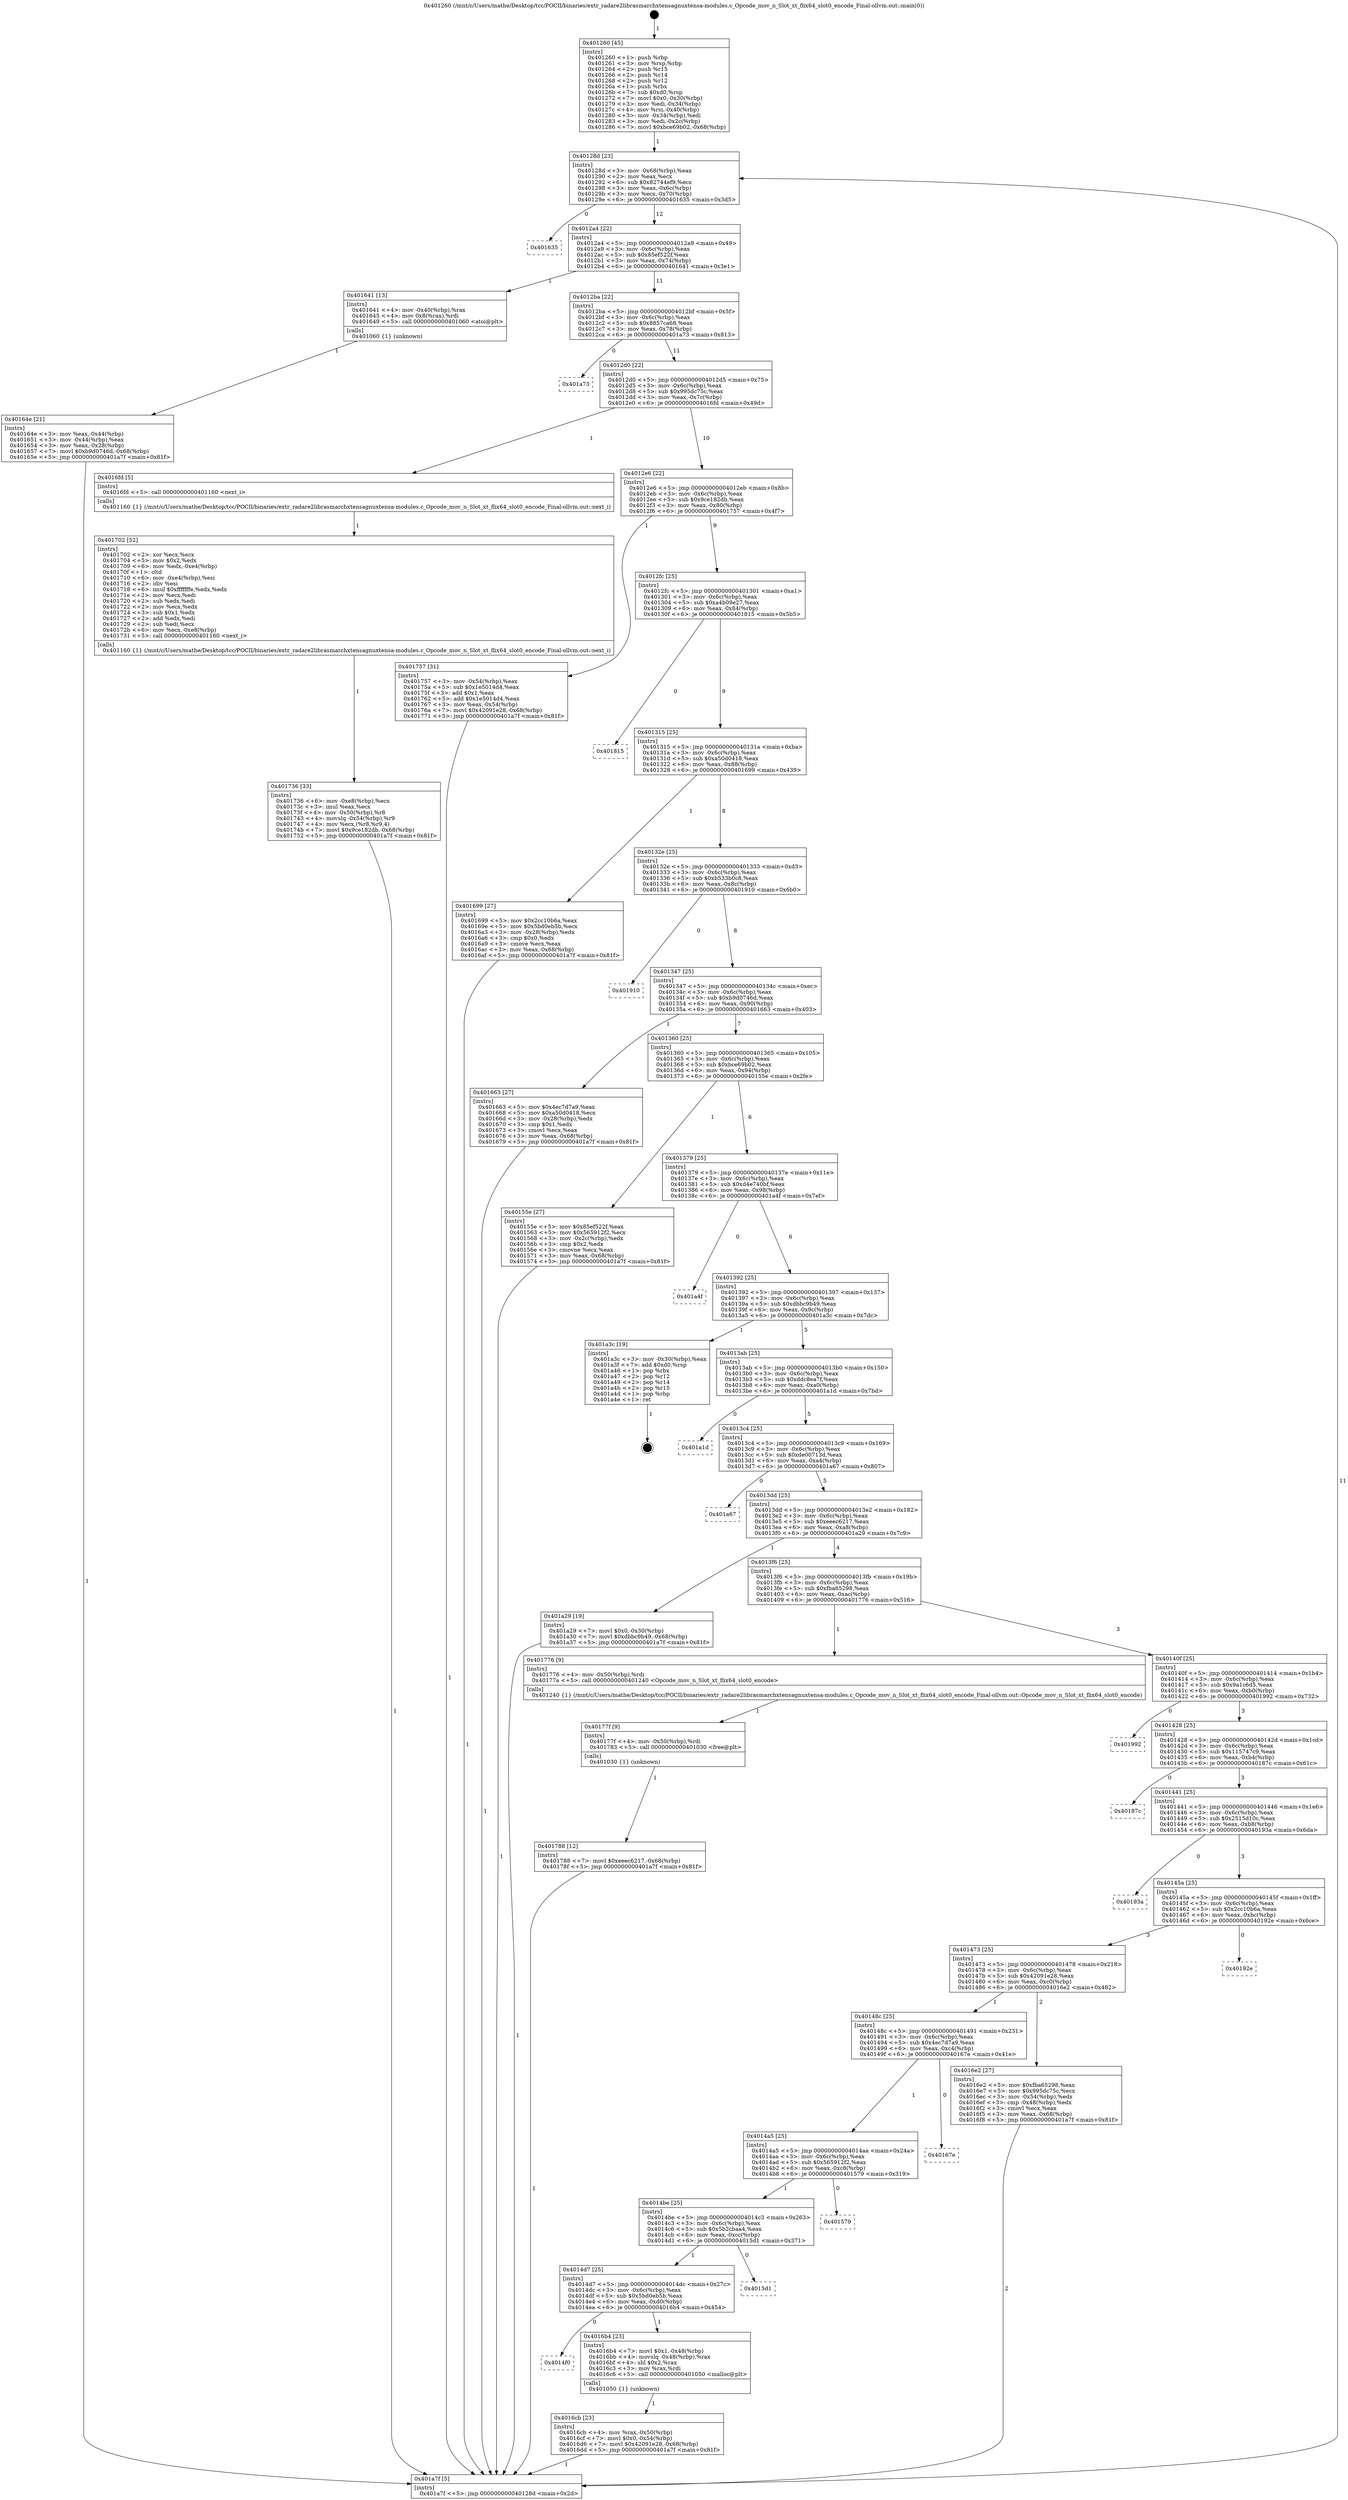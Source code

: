 digraph "0x401260" {
  label = "0x401260 (/mnt/c/Users/mathe/Desktop/tcc/POCII/binaries/extr_radare2librasmarchxtensagnuxtensa-modules.c_Opcode_mov_n_Slot_xt_flix64_slot0_encode_Final-ollvm.out::main(0))"
  labelloc = "t"
  node[shape=record]

  Entry [label="",width=0.3,height=0.3,shape=circle,fillcolor=black,style=filled]
  "0x40128d" [label="{
     0x40128d [23]\l
     | [instrs]\l
     &nbsp;&nbsp;0x40128d \<+3\>: mov -0x68(%rbp),%eax\l
     &nbsp;&nbsp;0x401290 \<+2\>: mov %eax,%ecx\l
     &nbsp;&nbsp;0x401292 \<+6\>: sub $0x82744ef9,%ecx\l
     &nbsp;&nbsp;0x401298 \<+3\>: mov %eax,-0x6c(%rbp)\l
     &nbsp;&nbsp;0x40129b \<+3\>: mov %ecx,-0x70(%rbp)\l
     &nbsp;&nbsp;0x40129e \<+6\>: je 0000000000401635 \<main+0x3d5\>\l
  }"]
  "0x401635" [label="{
     0x401635\l
  }", style=dashed]
  "0x4012a4" [label="{
     0x4012a4 [22]\l
     | [instrs]\l
     &nbsp;&nbsp;0x4012a4 \<+5\>: jmp 00000000004012a9 \<main+0x49\>\l
     &nbsp;&nbsp;0x4012a9 \<+3\>: mov -0x6c(%rbp),%eax\l
     &nbsp;&nbsp;0x4012ac \<+5\>: sub $0x85ef522f,%eax\l
     &nbsp;&nbsp;0x4012b1 \<+3\>: mov %eax,-0x74(%rbp)\l
     &nbsp;&nbsp;0x4012b4 \<+6\>: je 0000000000401641 \<main+0x3e1\>\l
  }"]
  Exit [label="",width=0.3,height=0.3,shape=circle,fillcolor=black,style=filled,peripheries=2]
  "0x401641" [label="{
     0x401641 [13]\l
     | [instrs]\l
     &nbsp;&nbsp;0x401641 \<+4\>: mov -0x40(%rbp),%rax\l
     &nbsp;&nbsp;0x401645 \<+4\>: mov 0x8(%rax),%rdi\l
     &nbsp;&nbsp;0x401649 \<+5\>: call 0000000000401060 \<atoi@plt\>\l
     | [calls]\l
     &nbsp;&nbsp;0x401060 \{1\} (unknown)\l
  }"]
  "0x4012ba" [label="{
     0x4012ba [22]\l
     | [instrs]\l
     &nbsp;&nbsp;0x4012ba \<+5\>: jmp 00000000004012bf \<main+0x5f\>\l
     &nbsp;&nbsp;0x4012bf \<+3\>: mov -0x6c(%rbp),%eax\l
     &nbsp;&nbsp;0x4012c2 \<+5\>: sub $0x8857ca68,%eax\l
     &nbsp;&nbsp;0x4012c7 \<+3\>: mov %eax,-0x78(%rbp)\l
     &nbsp;&nbsp;0x4012ca \<+6\>: je 0000000000401a73 \<main+0x813\>\l
  }"]
  "0x401788" [label="{
     0x401788 [12]\l
     | [instrs]\l
     &nbsp;&nbsp;0x401788 \<+7\>: movl $0xeeec6217,-0x68(%rbp)\l
     &nbsp;&nbsp;0x40178f \<+5\>: jmp 0000000000401a7f \<main+0x81f\>\l
  }"]
  "0x401a73" [label="{
     0x401a73\l
  }", style=dashed]
  "0x4012d0" [label="{
     0x4012d0 [22]\l
     | [instrs]\l
     &nbsp;&nbsp;0x4012d0 \<+5\>: jmp 00000000004012d5 \<main+0x75\>\l
     &nbsp;&nbsp;0x4012d5 \<+3\>: mov -0x6c(%rbp),%eax\l
     &nbsp;&nbsp;0x4012d8 \<+5\>: sub $0x995dc75c,%eax\l
     &nbsp;&nbsp;0x4012dd \<+3\>: mov %eax,-0x7c(%rbp)\l
     &nbsp;&nbsp;0x4012e0 \<+6\>: je 00000000004016fd \<main+0x49d\>\l
  }"]
  "0x40177f" [label="{
     0x40177f [9]\l
     | [instrs]\l
     &nbsp;&nbsp;0x40177f \<+4\>: mov -0x50(%rbp),%rdi\l
     &nbsp;&nbsp;0x401783 \<+5\>: call 0000000000401030 \<free@plt\>\l
     | [calls]\l
     &nbsp;&nbsp;0x401030 \{1\} (unknown)\l
  }"]
  "0x4016fd" [label="{
     0x4016fd [5]\l
     | [instrs]\l
     &nbsp;&nbsp;0x4016fd \<+5\>: call 0000000000401160 \<next_i\>\l
     | [calls]\l
     &nbsp;&nbsp;0x401160 \{1\} (/mnt/c/Users/mathe/Desktop/tcc/POCII/binaries/extr_radare2librasmarchxtensagnuxtensa-modules.c_Opcode_mov_n_Slot_xt_flix64_slot0_encode_Final-ollvm.out::next_i)\l
  }"]
  "0x4012e6" [label="{
     0x4012e6 [22]\l
     | [instrs]\l
     &nbsp;&nbsp;0x4012e6 \<+5\>: jmp 00000000004012eb \<main+0x8b\>\l
     &nbsp;&nbsp;0x4012eb \<+3\>: mov -0x6c(%rbp),%eax\l
     &nbsp;&nbsp;0x4012ee \<+5\>: sub $0x9ce182db,%eax\l
     &nbsp;&nbsp;0x4012f3 \<+3\>: mov %eax,-0x80(%rbp)\l
     &nbsp;&nbsp;0x4012f6 \<+6\>: je 0000000000401757 \<main+0x4f7\>\l
  }"]
  "0x401736" [label="{
     0x401736 [33]\l
     | [instrs]\l
     &nbsp;&nbsp;0x401736 \<+6\>: mov -0xe8(%rbp),%ecx\l
     &nbsp;&nbsp;0x40173c \<+3\>: imul %eax,%ecx\l
     &nbsp;&nbsp;0x40173f \<+4\>: mov -0x50(%rbp),%r8\l
     &nbsp;&nbsp;0x401743 \<+4\>: movslq -0x54(%rbp),%r9\l
     &nbsp;&nbsp;0x401747 \<+4\>: mov %ecx,(%r8,%r9,4)\l
     &nbsp;&nbsp;0x40174b \<+7\>: movl $0x9ce182db,-0x68(%rbp)\l
     &nbsp;&nbsp;0x401752 \<+5\>: jmp 0000000000401a7f \<main+0x81f\>\l
  }"]
  "0x401757" [label="{
     0x401757 [31]\l
     | [instrs]\l
     &nbsp;&nbsp;0x401757 \<+3\>: mov -0x54(%rbp),%eax\l
     &nbsp;&nbsp;0x40175a \<+5\>: sub $0x1e5014d4,%eax\l
     &nbsp;&nbsp;0x40175f \<+3\>: add $0x1,%eax\l
     &nbsp;&nbsp;0x401762 \<+5\>: add $0x1e5014d4,%eax\l
     &nbsp;&nbsp;0x401767 \<+3\>: mov %eax,-0x54(%rbp)\l
     &nbsp;&nbsp;0x40176a \<+7\>: movl $0x42091e28,-0x68(%rbp)\l
     &nbsp;&nbsp;0x401771 \<+5\>: jmp 0000000000401a7f \<main+0x81f\>\l
  }"]
  "0x4012fc" [label="{
     0x4012fc [25]\l
     | [instrs]\l
     &nbsp;&nbsp;0x4012fc \<+5\>: jmp 0000000000401301 \<main+0xa1\>\l
     &nbsp;&nbsp;0x401301 \<+3\>: mov -0x6c(%rbp),%eax\l
     &nbsp;&nbsp;0x401304 \<+5\>: sub $0xa4b09e27,%eax\l
     &nbsp;&nbsp;0x401309 \<+6\>: mov %eax,-0x84(%rbp)\l
     &nbsp;&nbsp;0x40130f \<+6\>: je 0000000000401815 \<main+0x5b5\>\l
  }"]
  "0x401702" [label="{
     0x401702 [52]\l
     | [instrs]\l
     &nbsp;&nbsp;0x401702 \<+2\>: xor %ecx,%ecx\l
     &nbsp;&nbsp;0x401704 \<+5\>: mov $0x2,%edx\l
     &nbsp;&nbsp;0x401709 \<+6\>: mov %edx,-0xe4(%rbp)\l
     &nbsp;&nbsp;0x40170f \<+1\>: cltd\l
     &nbsp;&nbsp;0x401710 \<+6\>: mov -0xe4(%rbp),%esi\l
     &nbsp;&nbsp;0x401716 \<+2\>: idiv %esi\l
     &nbsp;&nbsp;0x401718 \<+6\>: imul $0xfffffffe,%edx,%edx\l
     &nbsp;&nbsp;0x40171e \<+2\>: mov %ecx,%edi\l
     &nbsp;&nbsp;0x401720 \<+2\>: sub %edx,%edi\l
     &nbsp;&nbsp;0x401722 \<+2\>: mov %ecx,%edx\l
     &nbsp;&nbsp;0x401724 \<+3\>: sub $0x1,%edx\l
     &nbsp;&nbsp;0x401727 \<+2\>: add %edx,%edi\l
     &nbsp;&nbsp;0x401729 \<+2\>: sub %edi,%ecx\l
     &nbsp;&nbsp;0x40172b \<+6\>: mov %ecx,-0xe8(%rbp)\l
     &nbsp;&nbsp;0x401731 \<+5\>: call 0000000000401160 \<next_i\>\l
     | [calls]\l
     &nbsp;&nbsp;0x401160 \{1\} (/mnt/c/Users/mathe/Desktop/tcc/POCII/binaries/extr_radare2librasmarchxtensagnuxtensa-modules.c_Opcode_mov_n_Slot_xt_flix64_slot0_encode_Final-ollvm.out::next_i)\l
  }"]
  "0x401815" [label="{
     0x401815\l
  }", style=dashed]
  "0x401315" [label="{
     0x401315 [25]\l
     | [instrs]\l
     &nbsp;&nbsp;0x401315 \<+5\>: jmp 000000000040131a \<main+0xba\>\l
     &nbsp;&nbsp;0x40131a \<+3\>: mov -0x6c(%rbp),%eax\l
     &nbsp;&nbsp;0x40131d \<+5\>: sub $0xa50d0418,%eax\l
     &nbsp;&nbsp;0x401322 \<+6\>: mov %eax,-0x88(%rbp)\l
     &nbsp;&nbsp;0x401328 \<+6\>: je 0000000000401699 \<main+0x439\>\l
  }"]
  "0x4016cb" [label="{
     0x4016cb [23]\l
     | [instrs]\l
     &nbsp;&nbsp;0x4016cb \<+4\>: mov %rax,-0x50(%rbp)\l
     &nbsp;&nbsp;0x4016cf \<+7\>: movl $0x0,-0x54(%rbp)\l
     &nbsp;&nbsp;0x4016d6 \<+7\>: movl $0x42091e28,-0x68(%rbp)\l
     &nbsp;&nbsp;0x4016dd \<+5\>: jmp 0000000000401a7f \<main+0x81f\>\l
  }"]
  "0x401699" [label="{
     0x401699 [27]\l
     | [instrs]\l
     &nbsp;&nbsp;0x401699 \<+5\>: mov $0x2cc10b6a,%eax\l
     &nbsp;&nbsp;0x40169e \<+5\>: mov $0x5bd0eb5b,%ecx\l
     &nbsp;&nbsp;0x4016a3 \<+3\>: mov -0x28(%rbp),%edx\l
     &nbsp;&nbsp;0x4016a6 \<+3\>: cmp $0x0,%edx\l
     &nbsp;&nbsp;0x4016a9 \<+3\>: cmove %ecx,%eax\l
     &nbsp;&nbsp;0x4016ac \<+3\>: mov %eax,-0x68(%rbp)\l
     &nbsp;&nbsp;0x4016af \<+5\>: jmp 0000000000401a7f \<main+0x81f\>\l
  }"]
  "0x40132e" [label="{
     0x40132e [25]\l
     | [instrs]\l
     &nbsp;&nbsp;0x40132e \<+5\>: jmp 0000000000401333 \<main+0xd3\>\l
     &nbsp;&nbsp;0x401333 \<+3\>: mov -0x6c(%rbp),%eax\l
     &nbsp;&nbsp;0x401336 \<+5\>: sub $0xb533b0c8,%eax\l
     &nbsp;&nbsp;0x40133b \<+6\>: mov %eax,-0x8c(%rbp)\l
     &nbsp;&nbsp;0x401341 \<+6\>: je 0000000000401910 \<main+0x6b0\>\l
  }"]
  "0x4014f0" [label="{
     0x4014f0\l
  }", style=dashed]
  "0x401910" [label="{
     0x401910\l
  }", style=dashed]
  "0x401347" [label="{
     0x401347 [25]\l
     | [instrs]\l
     &nbsp;&nbsp;0x401347 \<+5\>: jmp 000000000040134c \<main+0xec\>\l
     &nbsp;&nbsp;0x40134c \<+3\>: mov -0x6c(%rbp),%eax\l
     &nbsp;&nbsp;0x40134f \<+5\>: sub $0xb9d0746d,%eax\l
     &nbsp;&nbsp;0x401354 \<+6\>: mov %eax,-0x90(%rbp)\l
     &nbsp;&nbsp;0x40135a \<+6\>: je 0000000000401663 \<main+0x403\>\l
  }"]
  "0x4016b4" [label="{
     0x4016b4 [23]\l
     | [instrs]\l
     &nbsp;&nbsp;0x4016b4 \<+7\>: movl $0x1,-0x48(%rbp)\l
     &nbsp;&nbsp;0x4016bb \<+4\>: movslq -0x48(%rbp),%rax\l
     &nbsp;&nbsp;0x4016bf \<+4\>: shl $0x2,%rax\l
     &nbsp;&nbsp;0x4016c3 \<+3\>: mov %rax,%rdi\l
     &nbsp;&nbsp;0x4016c6 \<+5\>: call 0000000000401050 \<malloc@plt\>\l
     | [calls]\l
     &nbsp;&nbsp;0x401050 \{1\} (unknown)\l
  }"]
  "0x401663" [label="{
     0x401663 [27]\l
     | [instrs]\l
     &nbsp;&nbsp;0x401663 \<+5\>: mov $0x4ec7d7a9,%eax\l
     &nbsp;&nbsp;0x401668 \<+5\>: mov $0xa50d0418,%ecx\l
     &nbsp;&nbsp;0x40166d \<+3\>: mov -0x28(%rbp),%edx\l
     &nbsp;&nbsp;0x401670 \<+3\>: cmp $0x1,%edx\l
     &nbsp;&nbsp;0x401673 \<+3\>: cmovl %ecx,%eax\l
     &nbsp;&nbsp;0x401676 \<+3\>: mov %eax,-0x68(%rbp)\l
     &nbsp;&nbsp;0x401679 \<+5\>: jmp 0000000000401a7f \<main+0x81f\>\l
  }"]
  "0x401360" [label="{
     0x401360 [25]\l
     | [instrs]\l
     &nbsp;&nbsp;0x401360 \<+5\>: jmp 0000000000401365 \<main+0x105\>\l
     &nbsp;&nbsp;0x401365 \<+3\>: mov -0x6c(%rbp),%eax\l
     &nbsp;&nbsp;0x401368 \<+5\>: sub $0xbce69b02,%eax\l
     &nbsp;&nbsp;0x40136d \<+6\>: mov %eax,-0x94(%rbp)\l
     &nbsp;&nbsp;0x401373 \<+6\>: je 000000000040155e \<main+0x2fe\>\l
  }"]
  "0x4014d7" [label="{
     0x4014d7 [25]\l
     | [instrs]\l
     &nbsp;&nbsp;0x4014d7 \<+5\>: jmp 00000000004014dc \<main+0x27c\>\l
     &nbsp;&nbsp;0x4014dc \<+3\>: mov -0x6c(%rbp),%eax\l
     &nbsp;&nbsp;0x4014df \<+5\>: sub $0x5bd0eb5b,%eax\l
     &nbsp;&nbsp;0x4014e4 \<+6\>: mov %eax,-0xd0(%rbp)\l
     &nbsp;&nbsp;0x4014ea \<+6\>: je 00000000004016b4 \<main+0x454\>\l
  }"]
  "0x40155e" [label="{
     0x40155e [27]\l
     | [instrs]\l
     &nbsp;&nbsp;0x40155e \<+5\>: mov $0x85ef522f,%eax\l
     &nbsp;&nbsp;0x401563 \<+5\>: mov $0x565912f2,%ecx\l
     &nbsp;&nbsp;0x401568 \<+3\>: mov -0x2c(%rbp),%edx\l
     &nbsp;&nbsp;0x40156b \<+3\>: cmp $0x2,%edx\l
     &nbsp;&nbsp;0x40156e \<+3\>: cmovne %ecx,%eax\l
     &nbsp;&nbsp;0x401571 \<+3\>: mov %eax,-0x68(%rbp)\l
     &nbsp;&nbsp;0x401574 \<+5\>: jmp 0000000000401a7f \<main+0x81f\>\l
  }"]
  "0x401379" [label="{
     0x401379 [25]\l
     | [instrs]\l
     &nbsp;&nbsp;0x401379 \<+5\>: jmp 000000000040137e \<main+0x11e\>\l
     &nbsp;&nbsp;0x40137e \<+3\>: mov -0x6c(%rbp),%eax\l
     &nbsp;&nbsp;0x401381 \<+5\>: sub $0xd4e740bf,%eax\l
     &nbsp;&nbsp;0x401386 \<+6\>: mov %eax,-0x98(%rbp)\l
     &nbsp;&nbsp;0x40138c \<+6\>: je 0000000000401a4f \<main+0x7ef\>\l
  }"]
  "0x401a7f" [label="{
     0x401a7f [5]\l
     | [instrs]\l
     &nbsp;&nbsp;0x401a7f \<+5\>: jmp 000000000040128d \<main+0x2d\>\l
  }"]
  "0x401260" [label="{
     0x401260 [45]\l
     | [instrs]\l
     &nbsp;&nbsp;0x401260 \<+1\>: push %rbp\l
     &nbsp;&nbsp;0x401261 \<+3\>: mov %rsp,%rbp\l
     &nbsp;&nbsp;0x401264 \<+2\>: push %r15\l
     &nbsp;&nbsp;0x401266 \<+2\>: push %r14\l
     &nbsp;&nbsp;0x401268 \<+2\>: push %r12\l
     &nbsp;&nbsp;0x40126a \<+1\>: push %rbx\l
     &nbsp;&nbsp;0x40126b \<+7\>: sub $0xd0,%rsp\l
     &nbsp;&nbsp;0x401272 \<+7\>: movl $0x0,-0x30(%rbp)\l
     &nbsp;&nbsp;0x401279 \<+3\>: mov %edi,-0x34(%rbp)\l
     &nbsp;&nbsp;0x40127c \<+4\>: mov %rsi,-0x40(%rbp)\l
     &nbsp;&nbsp;0x401280 \<+3\>: mov -0x34(%rbp),%edi\l
     &nbsp;&nbsp;0x401283 \<+3\>: mov %edi,-0x2c(%rbp)\l
     &nbsp;&nbsp;0x401286 \<+7\>: movl $0xbce69b02,-0x68(%rbp)\l
  }"]
  "0x40164e" [label="{
     0x40164e [21]\l
     | [instrs]\l
     &nbsp;&nbsp;0x40164e \<+3\>: mov %eax,-0x44(%rbp)\l
     &nbsp;&nbsp;0x401651 \<+3\>: mov -0x44(%rbp),%eax\l
     &nbsp;&nbsp;0x401654 \<+3\>: mov %eax,-0x28(%rbp)\l
     &nbsp;&nbsp;0x401657 \<+7\>: movl $0xb9d0746d,-0x68(%rbp)\l
     &nbsp;&nbsp;0x40165e \<+5\>: jmp 0000000000401a7f \<main+0x81f\>\l
  }"]
  "0x4015d1" [label="{
     0x4015d1\l
  }", style=dashed]
  "0x401a4f" [label="{
     0x401a4f\l
  }", style=dashed]
  "0x401392" [label="{
     0x401392 [25]\l
     | [instrs]\l
     &nbsp;&nbsp;0x401392 \<+5\>: jmp 0000000000401397 \<main+0x137\>\l
     &nbsp;&nbsp;0x401397 \<+3\>: mov -0x6c(%rbp),%eax\l
     &nbsp;&nbsp;0x40139a \<+5\>: sub $0xdbbc9b49,%eax\l
     &nbsp;&nbsp;0x40139f \<+6\>: mov %eax,-0x9c(%rbp)\l
     &nbsp;&nbsp;0x4013a5 \<+6\>: je 0000000000401a3c \<main+0x7dc\>\l
  }"]
  "0x4014be" [label="{
     0x4014be [25]\l
     | [instrs]\l
     &nbsp;&nbsp;0x4014be \<+5\>: jmp 00000000004014c3 \<main+0x263\>\l
     &nbsp;&nbsp;0x4014c3 \<+3\>: mov -0x6c(%rbp),%eax\l
     &nbsp;&nbsp;0x4014c6 \<+5\>: sub $0x5b2cbaa4,%eax\l
     &nbsp;&nbsp;0x4014cb \<+6\>: mov %eax,-0xcc(%rbp)\l
     &nbsp;&nbsp;0x4014d1 \<+6\>: je 00000000004015d1 \<main+0x371\>\l
  }"]
  "0x401a3c" [label="{
     0x401a3c [19]\l
     | [instrs]\l
     &nbsp;&nbsp;0x401a3c \<+3\>: mov -0x30(%rbp),%eax\l
     &nbsp;&nbsp;0x401a3f \<+7\>: add $0xd0,%rsp\l
     &nbsp;&nbsp;0x401a46 \<+1\>: pop %rbx\l
     &nbsp;&nbsp;0x401a47 \<+2\>: pop %r12\l
     &nbsp;&nbsp;0x401a49 \<+2\>: pop %r14\l
     &nbsp;&nbsp;0x401a4b \<+2\>: pop %r15\l
     &nbsp;&nbsp;0x401a4d \<+1\>: pop %rbp\l
     &nbsp;&nbsp;0x401a4e \<+1\>: ret\l
  }"]
  "0x4013ab" [label="{
     0x4013ab [25]\l
     | [instrs]\l
     &nbsp;&nbsp;0x4013ab \<+5\>: jmp 00000000004013b0 \<main+0x150\>\l
     &nbsp;&nbsp;0x4013b0 \<+3\>: mov -0x6c(%rbp),%eax\l
     &nbsp;&nbsp;0x4013b3 \<+5\>: sub $0xddc8ea7f,%eax\l
     &nbsp;&nbsp;0x4013b8 \<+6\>: mov %eax,-0xa0(%rbp)\l
     &nbsp;&nbsp;0x4013be \<+6\>: je 0000000000401a1d \<main+0x7bd\>\l
  }"]
  "0x401579" [label="{
     0x401579\l
  }", style=dashed]
  "0x401a1d" [label="{
     0x401a1d\l
  }", style=dashed]
  "0x4013c4" [label="{
     0x4013c4 [25]\l
     | [instrs]\l
     &nbsp;&nbsp;0x4013c4 \<+5\>: jmp 00000000004013c9 \<main+0x169\>\l
     &nbsp;&nbsp;0x4013c9 \<+3\>: mov -0x6c(%rbp),%eax\l
     &nbsp;&nbsp;0x4013cc \<+5\>: sub $0xde00713d,%eax\l
     &nbsp;&nbsp;0x4013d1 \<+6\>: mov %eax,-0xa4(%rbp)\l
     &nbsp;&nbsp;0x4013d7 \<+6\>: je 0000000000401a67 \<main+0x807\>\l
  }"]
  "0x4014a5" [label="{
     0x4014a5 [25]\l
     | [instrs]\l
     &nbsp;&nbsp;0x4014a5 \<+5\>: jmp 00000000004014aa \<main+0x24a\>\l
     &nbsp;&nbsp;0x4014aa \<+3\>: mov -0x6c(%rbp),%eax\l
     &nbsp;&nbsp;0x4014ad \<+5\>: sub $0x565912f2,%eax\l
     &nbsp;&nbsp;0x4014b2 \<+6\>: mov %eax,-0xc8(%rbp)\l
     &nbsp;&nbsp;0x4014b8 \<+6\>: je 0000000000401579 \<main+0x319\>\l
  }"]
  "0x401a67" [label="{
     0x401a67\l
  }", style=dashed]
  "0x4013dd" [label="{
     0x4013dd [25]\l
     | [instrs]\l
     &nbsp;&nbsp;0x4013dd \<+5\>: jmp 00000000004013e2 \<main+0x182\>\l
     &nbsp;&nbsp;0x4013e2 \<+3\>: mov -0x6c(%rbp),%eax\l
     &nbsp;&nbsp;0x4013e5 \<+5\>: sub $0xeeec6217,%eax\l
     &nbsp;&nbsp;0x4013ea \<+6\>: mov %eax,-0xa8(%rbp)\l
     &nbsp;&nbsp;0x4013f0 \<+6\>: je 0000000000401a29 \<main+0x7c9\>\l
  }"]
  "0x40167e" [label="{
     0x40167e\l
  }", style=dashed]
  "0x401a29" [label="{
     0x401a29 [19]\l
     | [instrs]\l
     &nbsp;&nbsp;0x401a29 \<+7\>: movl $0x0,-0x30(%rbp)\l
     &nbsp;&nbsp;0x401a30 \<+7\>: movl $0xdbbc9b49,-0x68(%rbp)\l
     &nbsp;&nbsp;0x401a37 \<+5\>: jmp 0000000000401a7f \<main+0x81f\>\l
  }"]
  "0x4013f6" [label="{
     0x4013f6 [25]\l
     | [instrs]\l
     &nbsp;&nbsp;0x4013f6 \<+5\>: jmp 00000000004013fb \<main+0x19b\>\l
     &nbsp;&nbsp;0x4013fb \<+3\>: mov -0x6c(%rbp),%eax\l
     &nbsp;&nbsp;0x4013fe \<+5\>: sub $0xfba65298,%eax\l
     &nbsp;&nbsp;0x401403 \<+6\>: mov %eax,-0xac(%rbp)\l
     &nbsp;&nbsp;0x401409 \<+6\>: je 0000000000401776 \<main+0x516\>\l
  }"]
  "0x40148c" [label="{
     0x40148c [25]\l
     | [instrs]\l
     &nbsp;&nbsp;0x40148c \<+5\>: jmp 0000000000401491 \<main+0x231\>\l
     &nbsp;&nbsp;0x401491 \<+3\>: mov -0x6c(%rbp),%eax\l
     &nbsp;&nbsp;0x401494 \<+5\>: sub $0x4ec7d7a9,%eax\l
     &nbsp;&nbsp;0x401499 \<+6\>: mov %eax,-0xc4(%rbp)\l
     &nbsp;&nbsp;0x40149f \<+6\>: je 000000000040167e \<main+0x41e\>\l
  }"]
  "0x401776" [label="{
     0x401776 [9]\l
     | [instrs]\l
     &nbsp;&nbsp;0x401776 \<+4\>: mov -0x50(%rbp),%rdi\l
     &nbsp;&nbsp;0x40177a \<+5\>: call 0000000000401240 \<Opcode_mov_n_Slot_xt_flix64_slot0_encode\>\l
     | [calls]\l
     &nbsp;&nbsp;0x401240 \{1\} (/mnt/c/Users/mathe/Desktop/tcc/POCII/binaries/extr_radare2librasmarchxtensagnuxtensa-modules.c_Opcode_mov_n_Slot_xt_flix64_slot0_encode_Final-ollvm.out::Opcode_mov_n_Slot_xt_flix64_slot0_encode)\l
  }"]
  "0x40140f" [label="{
     0x40140f [25]\l
     | [instrs]\l
     &nbsp;&nbsp;0x40140f \<+5\>: jmp 0000000000401414 \<main+0x1b4\>\l
     &nbsp;&nbsp;0x401414 \<+3\>: mov -0x6c(%rbp),%eax\l
     &nbsp;&nbsp;0x401417 \<+5\>: sub $0x9a1c6d5,%eax\l
     &nbsp;&nbsp;0x40141c \<+6\>: mov %eax,-0xb0(%rbp)\l
     &nbsp;&nbsp;0x401422 \<+6\>: je 0000000000401992 \<main+0x732\>\l
  }"]
  "0x4016e2" [label="{
     0x4016e2 [27]\l
     | [instrs]\l
     &nbsp;&nbsp;0x4016e2 \<+5\>: mov $0xfba65298,%eax\l
     &nbsp;&nbsp;0x4016e7 \<+5\>: mov $0x995dc75c,%ecx\l
     &nbsp;&nbsp;0x4016ec \<+3\>: mov -0x54(%rbp),%edx\l
     &nbsp;&nbsp;0x4016ef \<+3\>: cmp -0x48(%rbp),%edx\l
     &nbsp;&nbsp;0x4016f2 \<+3\>: cmovl %ecx,%eax\l
     &nbsp;&nbsp;0x4016f5 \<+3\>: mov %eax,-0x68(%rbp)\l
     &nbsp;&nbsp;0x4016f8 \<+5\>: jmp 0000000000401a7f \<main+0x81f\>\l
  }"]
  "0x401992" [label="{
     0x401992\l
  }", style=dashed]
  "0x401428" [label="{
     0x401428 [25]\l
     | [instrs]\l
     &nbsp;&nbsp;0x401428 \<+5\>: jmp 000000000040142d \<main+0x1cd\>\l
     &nbsp;&nbsp;0x40142d \<+3\>: mov -0x6c(%rbp),%eax\l
     &nbsp;&nbsp;0x401430 \<+5\>: sub $0x115747c9,%eax\l
     &nbsp;&nbsp;0x401435 \<+6\>: mov %eax,-0xb4(%rbp)\l
     &nbsp;&nbsp;0x40143b \<+6\>: je 000000000040187c \<main+0x61c\>\l
  }"]
  "0x401473" [label="{
     0x401473 [25]\l
     | [instrs]\l
     &nbsp;&nbsp;0x401473 \<+5\>: jmp 0000000000401478 \<main+0x218\>\l
     &nbsp;&nbsp;0x401478 \<+3\>: mov -0x6c(%rbp),%eax\l
     &nbsp;&nbsp;0x40147b \<+5\>: sub $0x42091e28,%eax\l
     &nbsp;&nbsp;0x401480 \<+6\>: mov %eax,-0xc0(%rbp)\l
     &nbsp;&nbsp;0x401486 \<+6\>: je 00000000004016e2 \<main+0x482\>\l
  }"]
  "0x40187c" [label="{
     0x40187c\l
  }", style=dashed]
  "0x401441" [label="{
     0x401441 [25]\l
     | [instrs]\l
     &nbsp;&nbsp;0x401441 \<+5\>: jmp 0000000000401446 \<main+0x1e6\>\l
     &nbsp;&nbsp;0x401446 \<+3\>: mov -0x6c(%rbp),%eax\l
     &nbsp;&nbsp;0x401449 \<+5\>: sub $0x2515d10c,%eax\l
     &nbsp;&nbsp;0x40144e \<+6\>: mov %eax,-0xb8(%rbp)\l
     &nbsp;&nbsp;0x401454 \<+6\>: je 000000000040193a \<main+0x6da\>\l
  }"]
  "0x40192e" [label="{
     0x40192e\l
  }", style=dashed]
  "0x40193a" [label="{
     0x40193a\l
  }", style=dashed]
  "0x40145a" [label="{
     0x40145a [25]\l
     | [instrs]\l
     &nbsp;&nbsp;0x40145a \<+5\>: jmp 000000000040145f \<main+0x1ff\>\l
     &nbsp;&nbsp;0x40145f \<+3\>: mov -0x6c(%rbp),%eax\l
     &nbsp;&nbsp;0x401462 \<+5\>: sub $0x2cc10b6a,%eax\l
     &nbsp;&nbsp;0x401467 \<+6\>: mov %eax,-0xbc(%rbp)\l
     &nbsp;&nbsp;0x40146d \<+6\>: je 000000000040192e \<main+0x6ce\>\l
  }"]
  Entry -> "0x401260" [label=" 1"]
  "0x40128d" -> "0x401635" [label=" 0"]
  "0x40128d" -> "0x4012a4" [label=" 12"]
  "0x401a3c" -> Exit [label=" 1"]
  "0x4012a4" -> "0x401641" [label=" 1"]
  "0x4012a4" -> "0x4012ba" [label=" 11"]
  "0x401a29" -> "0x401a7f" [label=" 1"]
  "0x4012ba" -> "0x401a73" [label=" 0"]
  "0x4012ba" -> "0x4012d0" [label=" 11"]
  "0x401788" -> "0x401a7f" [label=" 1"]
  "0x4012d0" -> "0x4016fd" [label=" 1"]
  "0x4012d0" -> "0x4012e6" [label=" 10"]
  "0x40177f" -> "0x401788" [label=" 1"]
  "0x4012e6" -> "0x401757" [label=" 1"]
  "0x4012e6" -> "0x4012fc" [label=" 9"]
  "0x401776" -> "0x40177f" [label=" 1"]
  "0x4012fc" -> "0x401815" [label=" 0"]
  "0x4012fc" -> "0x401315" [label=" 9"]
  "0x401757" -> "0x401a7f" [label=" 1"]
  "0x401315" -> "0x401699" [label=" 1"]
  "0x401315" -> "0x40132e" [label=" 8"]
  "0x401736" -> "0x401a7f" [label=" 1"]
  "0x40132e" -> "0x401910" [label=" 0"]
  "0x40132e" -> "0x401347" [label=" 8"]
  "0x401702" -> "0x401736" [label=" 1"]
  "0x401347" -> "0x401663" [label=" 1"]
  "0x401347" -> "0x401360" [label=" 7"]
  "0x4016fd" -> "0x401702" [label=" 1"]
  "0x401360" -> "0x40155e" [label=" 1"]
  "0x401360" -> "0x401379" [label=" 6"]
  "0x40155e" -> "0x401a7f" [label=" 1"]
  "0x401260" -> "0x40128d" [label=" 1"]
  "0x401a7f" -> "0x40128d" [label=" 11"]
  "0x401641" -> "0x40164e" [label=" 1"]
  "0x40164e" -> "0x401a7f" [label=" 1"]
  "0x401663" -> "0x401a7f" [label=" 1"]
  "0x401699" -> "0x401a7f" [label=" 1"]
  "0x4016cb" -> "0x401a7f" [label=" 1"]
  "0x401379" -> "0x401a4f" [label=" 0"]
  "0x401379" -> "0x401392" [label=" 6"]
  "0x4016b4" -> "0x4016cb" [label=" 1"]
  "0x401392" -> "0x401a3c" [label=" 1"]
  "0x401392" -> "0x4013ab" [label=" 5"]
  "0x4014d7" -> "0x4016b4" [label=" 1"]
  "0x4013ab" -> "0x401a1d" [label=" 0"]
  "0x4013ab" -> "0x4013c4" [label=" 5"]
  "0x4016e2" -> "0x401a7f" [label=" 2"]
  "0x4013c4" -> "0x401a67" [label=" 0"]
  "0x4013c4" -> "0x4013dd" [label=" 5"]
  "0x4014be" -> "0x4015d1" [label=" 0"]
  "0x4013dd" -> "0x401a29" [label=" 1"]
  "0x4013dd" -> "0x4013f6" [label=" 4"]
  "0x4014d7" -> "0x4014f0" [label=" 0"]
  "0x4013f6" -> "0x401776" [label=" 1"]
  "0x4013f6" -> "0x40140f" [label=" 3"]
  "0x4014a5" -> "0x401579" [label=" 0"]
  "0x40140f" -> "0x401992" [label=" 0"]
  "0x40140f" -> "0x401428" [label=" 3"]
  "0x4014be" -> "0x4014d7" [label=" 1"]
  "0x401428" -> "0x40187c" [label=" 0"]
  "0x401428" -> "0x401441" [label=" 3"]
  "0x40148c" -> "0x40167e" [label=" 0"]
  "0x401441" -> "0x40193a" [label=" 0"]
  "0x401441" -> "0x40145a" [label=" 3"]
  "0x4014a5" -> "0x4014be" [label=" 1"]
  "0x40145a" -> "0x40192e" [label=" 0"]
  "0x40145a" -> "0x401473" [label=" 3"]
  "0x40148c" -> "0x4014a5" [label=" 1"]
  "0x401473" -> "0x4016e2" [label=" 2"]
  "0x401473" -> "0x40148c" [label=" 1"]
}
